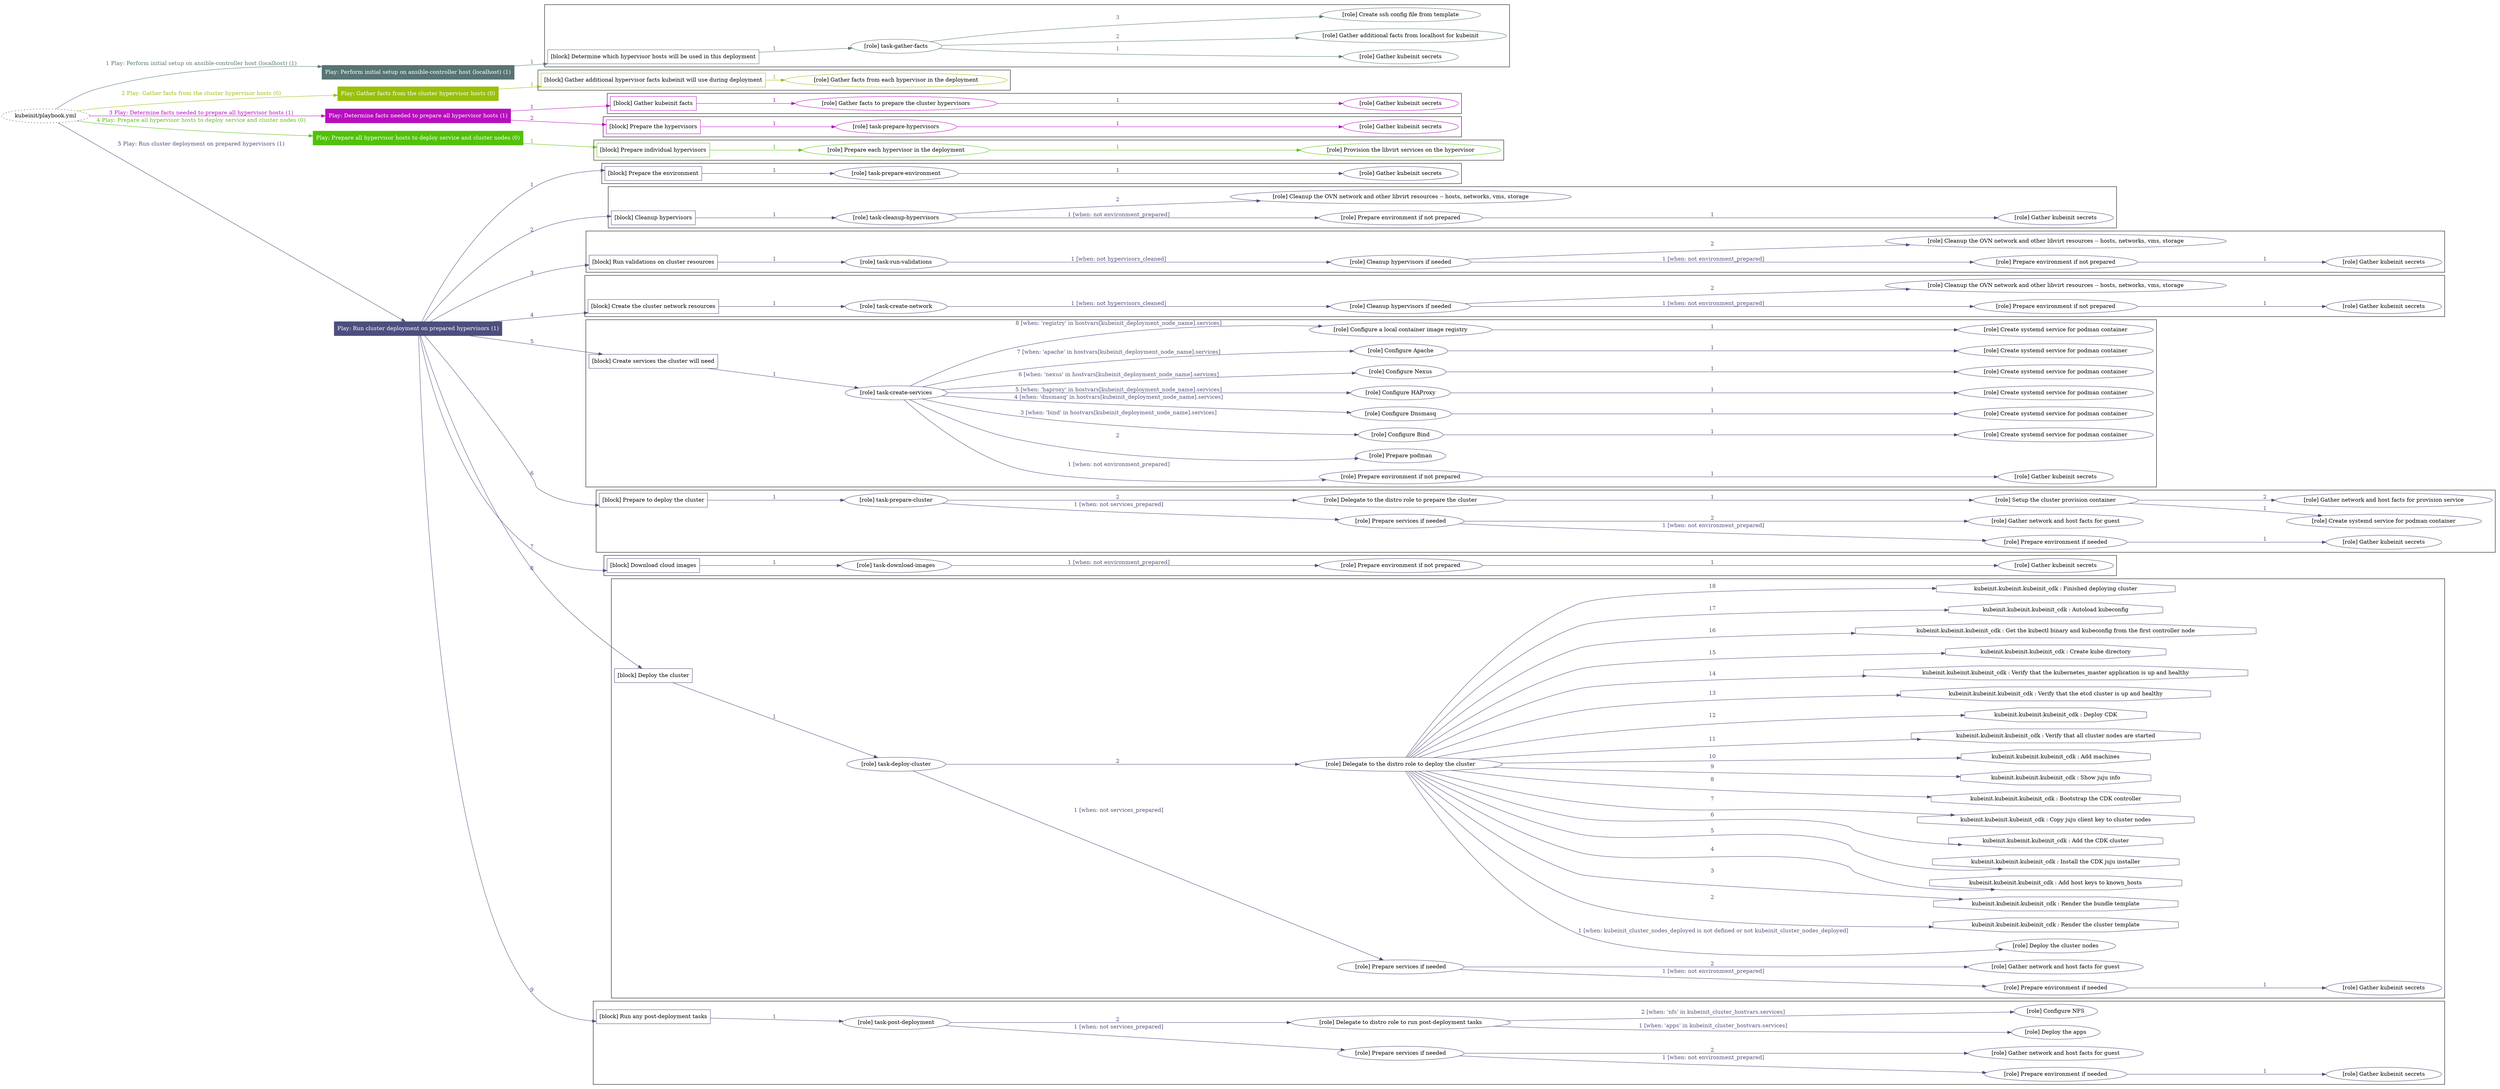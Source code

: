 digraph {
	graph [concentrate=true ordering=in rankdir=LR ratio=fill]
	edge [esep=5 sep=10]
	"kubeinit/playbook.yml" [URL="/home/runner/work/kubeinit/kubeinit/kubeinit/playbook.yml" id=playbook_1efac9ef style=dotted]
	"kubeinit/playbook.yml" -> play_415878dc [label="1 Play: Perform initial setup on ansible-controller host (localhost) (1)" color="#587474" fontcolor="#587474" id=edge_play_415878dc labeltooltip="1 Play: Perform initial setup on ansible-controller host (localhost) (1)" tooltip="1 Play: Perform initial setup on ansible-controller host (localhost) (1)"]
	subgraph "Play: Perform initial setup on ansible-controller host (localhost) (1)" {
		play_415878dc [label="Play: Perform initial setup on ansible-controller host (localhost) (1)" URL="/home/runner/work/kubeinit/kubeinit/kubeinit/playbook.yml" color="#587474" fontcolor="#ffffff" id=play_415878dc shape=box style=filled tooltip=localhost]
		play_415878dc -> block_645b0dd8 [label=1 color="#587474" fontcolor="#587474" id=edge_block_645b0dd8 labeltooltip=1 tooltip=1]
		subgraph cluster_block_645b0dd8 {
			block_645b0dd8 [label="[block] Determine which hypervisor hosts will be used in this deployment" URL="/home/runner/work/kubeinit/kubeinit/kubeinit/playbook.yml" color="#587474" id=block_645b0dd8 labeltooltip="Determine which hypervisor hosts will be used in this deployment" shape=box tooltip="Determine which hypervisor hosts will be used in this deployment"]
			block_645b0dd8 -> role_f63d23ab [label="1 " color="#587474" fontcolor="#587474" id=edge_role_f63d23ab labeltooltip="1 " tooltip="1 "]
			subgraph "task-gather-facts" {
				role_f63d23ab [label="[role] task-gather-facts" URL="/home/runner/work/kubeinit/kubeinit/kubeinit/playbook.yml" color="#587474" id=role_f63d23ab tooltip="task-gather-facts"]
				role_f63d23ab -> role_0ab5f68e [label="1 " color="#587474" fontcolor="#587474" id=edge_role_0ab5f68e labeltooltip="1 " tooltip="1 "]
				subgraph "Gather kubeinit secrets" {
					role_0ab5f68e [label="[role] Gather kubeinit secrets" URL="/home/runner/.ansible/collections/ansible_collections/kubeinit/kubeinit/roles/kubeinit_prepare/tasks/build_hypervisors_group.yml" color="#587474" id=role_0ab5f68e tooltip="Gather kubeinit secrets"]
				}
				role_f63d23ab -> role_6e07ddc3 [label="2 " color="#587474" fontcolor="#587474" id=edge_role_6e07ddc3 labeltooltip="2 " tooltip="2 "]
				subgraph "Gather additional facts from localhost for kubeinit" {
					role_6e07ddc3 [label="[role] Gather additional facts from localhost for kubeinit" URL="/home/runner/.ansible/collections/ansible_collections/kubeinit/kubeinit/roles/kubeinit_prepare/tasks/build_hypervisors_group.yml" color="#587474" id=role_6e07ddc3 tooltip="Gather additional facts from localhost for kubeinit"]
				}
				role_f63d23ab -> role_44b33e39 [label="3 " color="#587474" fontcolor="#587474" id=edge_role_44b33e39 labeltooltip="3 " tooltip="3 "]
				subgraph "Create ssh config file from template" {
					role_44b33e39 [label="[role] Create ssh config file from template" URL="/home/runner/.ansible/collections/ansible_collections/kubeinit/kubeinit/roles/kubeinit_prepare/tasks/build_hypervisors_group.yml" color="#587474" id=role_44b33e39 tooltip="Create ssh config file from template"]
				}
			}
		}
	}
	"kubeinit/playbook.yml" -> play_76e6534e [label="2 Play: Gather facts from the cluster hypervisor hosts (0)" color="#99c00c" fontcolor="#99c00c" id=edge_play_76e6534e labeltooltip="2 Play: Gather facts from the cluster hypervisor hosts (0)" tooltip="2 Play: Gather facts from the cluster hypervisor hosts (0)"]
	subgraph "Play: Gather facts from the cluster hypervisor hosts (0)" {
		play_76e6534e [label="Play: Gather facts from the cluster hypervisor hosts (0)" URL="/home/runner/work/kubeinit/kubeinit/kubeinit/playbook.yml" color="#99c00c" fontcolor="#ffffff" id=play_76e6534e shape=box style=filled tooltip="Play: Gather facts from the cluster hypervisor hosts (0)"]
		play_76e6534e -> block_fb2f0715 [label=1 color="#99c00c" fontcolor="#99c00c" id=edge_block_fb2f0715 labeltooltip=1 tooltip=1]
		subgraph cluster_block_fb2f0715 {
			block_fb2f0715 [label="[block] Gather additional hypervisor facts kubeinit will use during deployment" URL="/home/runner/work/kubeinit/kubeinit/kubeinit/playbook.yml" color="#99c00c" id=block_fb2f0715 labeltooltip="Gather additional hypervisor facts kubeinit will use during deployment" shape=box tooltip="Gather additional hypervisor facts kubeinit will use during deployment"]
			block_fb2f0715 -> role_27d4e61d [label="1 " color="#99c00c" fontcolor="#99c00c" id=edge_role_27d4e61d labeltooltip="1 " tooltip="1 "]
			subgraph "Gather facts from each hypervisor in the deployment" {
				role_27d4e61d [label="[role] Gather facts from each hypervisor in the deployment" URL="/home/runner/work/kubeinit/kubeinit/kubeinit/playbook.yml" color="#99c00c" id=role_27d4e61d tooltip="Gather facts from each hypervisor in the deployment"]
			}
		}
	}
	"kubeinit/playbook.yml" -> play_09f36370 [label="3 Play: Determine facts needed to prepare all hypervisor hosts (1)" color="#b80ebe" fontcolor="#b80ebe" id=edge_play_09f36370 labeltooltip="3 Play: Determine facts needed to prepare all hypervisor hosts (1)" tooltip="3 Play: Determine facts needed to prepare all hypervisor hosts (1)"]
	subgraph "Play: Determine facts needed to prepare all hypervisor hosts (1)" {
		play_09f36370 [label="Play: Determine facts needed to prepare all hypervisor hosts (1)" URL="/home/runner/work/kubeinit/kubeinit/kubeinit/playbook.yml" color="#b80ebe" fontcolor="#ffffff" id=play_09f36370 shape=box style=filled tooltip=localhost]
		play_09f36370 -> block_974155e5 [label=1 color="#b80ebe" fontcolor="#b80ebe" id=edge_block_974155e5 labeltooltip=1 tooltip=1]
		subgraph cluster_block_974155e5 {
			block_974155e5 [label="[block] Gather kubeinit facts" URL="/home/runner/work/kubeinit/kubeinit/kubeinit/playbook.yml" color="#b80ebe" id=block_974155e5 labeltooltip="Gather kubeinit facts" shape=box tooltip="Gather kubeinit facts"]
			block_974155e5 -> role_e19864f1 [label="1 " color="#b80ebe" fontcolor="#b80ebe" id=edge_role_e19864f1 labeltooltip="1 " tooltip="1 "]
			subgraph "Gather facts to prepare the cluster hypervisors" {
				role_e19864f1 [label="[role] Gather facts to prepare the cluster hypervisors" URL="/home/runner/work/kubeinit/kubeinit/kubeinit/playbook.yml" color="#b80ebe" id=role_e19864f1 tooltip="Gather facts to prepare the cluster hypervisors"]
				role_e19864f1 -> role_e5df4161 [label="1 " color="#b80ebe" fontcolor="#b80ebe" id=edge_role_e5df4161 labeltooltip="1 " tooltip="1 "]
				subgraph "Gather kubeinit secrets" {
					role_e5df4161 [label="[role] Gather kubeinit secrets" URL="/home/runner/.ansible/collections/ansible_collections/kubeinit/kubeinit/roles/kubeinit_prepare/tasks/gather_kubeinit_facts.yml" color="#b80ebe" id=role_e5df4161 tooltip="Gather kubeinit secrets"]
				}
			}
		}
		play_09f36370 -> block_784a0040 [label=2 color="#b80ebe" fontcolor="#b80ebe" id=edge_block_784a0040 labeltooltip=2 tooltip=2]
		subgraph cluster_block_784a0040 {
			block_784a0040 [label="[block] Prepare the hypervisors" URL="/home/runner/work/kubeinit/kubeinit/kubeinit/playbook.yml" color="#b80ebe" id=block_784a0040 labeltooltip="Prepare the hypervisors" shape=box tooltip="Prepare the hypervisors"]
			block_784a0040 -> role_b8b5027f [label="1 " color="#b80ebe" fontcolor="#b80ebe" id=edge_role_b8b5027f labeltooltip="1 " tooltip="1 "]
			subgraph "task-prepare-hypervisors" {
				role_b8b5027f [label="[role] task-prepare-hypervisors" URL="/home/runner/work/kubeinit/kubeinit/kubeinit/playbook.yml" color="#b80ebe" id=role_b8b5027f tooltip="task-prepare-hypervisors"]
				role_b8b5027f -> role_08fba2a1 [label="1 " color="#b80ebe" fontcolor="#b80ebe" id=edge_role_08fba2a1 labeltooltip="1 " tooltip="1 "]
				subgraph "Gather kubeinit secrets" {
					role_08fba2a1 [label="[role] Gather kubeinit secrets" URL="/home/runner/.ansible/collections/ansible_collections/kubeinit/kubeinit/roles/kubeinit_prepare/tasks/gather_kubeinit_facts.yml" color="#b80ebe" id=role_08fba2a1 tooltip="Gather kubeinit secrets"]
				}
			}
		}
	}
	"kubeinit/playbook.yml" -> play_4f24e9fb [label="4 Play: Prepare all hypervisor hosts to deploy service and cluster nodes (0)" color="#52c10b" fontcolor="#52c10b" id=edge_play_4f24e9fb labeltooltip="4 Play: Prepare all hypervisor hosts to deploy service and cluster nodes (0)" tooltip="4 Play: Prepare all hypervisor hosts to deploy service and cluster nodes (0)"]
	subgraph "Play: Prepare all hypervisor hosts to deploy service and cluster nodes (0)" {
		play_4f24e9fb [label="Play: Prepare all hypervisor hosts to deploy service and cluster nodes (0)" URL="/home/runner/work/kubeinit/kubeinit/kubeinit/playbook.yml" color="#52c10b" fontcolor="#ffffff" id=play_4f24e9fb shape=box style=filled tooltip="Play: Prepare all hypervisor hosts to deploy service and cluster nodes (0)"]
		play_4f24e9fb -> block_8556c504 [label=1 color="#52c10b" fontcolor="#52c10b" id=edge_block_8556c504 labeltooltip=1 tooltip=1]
		subgraph cluster_block_8556c504 {
			block_8556c504 [label="[block] Prepare individual hypervisors" URL="/home/runner/work/kubeinit/kubeinit/kubeinit/playbook.yml" color="#52c10b" id=block_8556c504 labeltooltip="Prepare individual hypervisors" shape=box tooltip="Prepare individual hypervisors"]
			block_8556c504 -> role_c894ada9 [label="1 " color="#52c10b" fontcolor="#52c10b" id=edge_role_c894ada9 labeltooltip="1 " tooltip="1 "]
			subgraph "Prepare each hypervisor in the deployment" {
				role_c894ada9 [label="[role] Prepare each hypervisor in the deployment" URL="/home/runner/work/kubeinit/kubeinit/kubeinit/playbook.yml" color="#52c10b" id=role_c894ada9 tooltip="Prepare each hypervisor in the deployment"]
				role_c894ada9 -> role_a65420fb [label="1 " color="#52c10b" fontcolor="#52c10b" id=edge_role_a65420fb labeltooltip="1 " tooltip="1 "]
				subgraph "Provision the libvirt services on the hypervisor" {
					role_a65420fb [label="[role] Provision the libvirt services on the hypervisor" URL="/home/runner/.ansible/collections/ansible_collections/kubeinit/kubeinit/roles/kubeinit_prepare/tasks/prepare_hypervisor.yml" color="#52c10b" id=role_a65420fb tooltip="Provision the libvirt services on the hypervisor"]
				}
			}
		}
	}
	"kubeinit/playbook.yml" -> play_45d817df [label="5 Play: Run cluster deployment on prepared hypervisors (1)" color="#4e4e7e" fontcolor="#4e4e7e" id=edge_play_45d817df labeltooltip="5 Play: Run cluster deployment on prepared hypervisors (1)" tooltip="5 Play: Run cluster deployment on prepared hypervisors (1)"]
	subgraph "Play: Run cluster deployment on prepared hypervisors (1)" {
		play_45d817df [label="Play: Run cluster deployment on prepared hypervisors (1)" URL="/home/runner/work/kubeinit/kubeinit/kubeinit/playbook.yml" color="#4e4e7e" fontcolor="#ffffff" id=play_45d817df shape=box style=filled tooltip=localhost]
		play_45d817df -> block_2b451797 [label=1 color="#4e4e7e" fontcolor="#4e4e7e" id=edge_block_2b451797 labeltooltip=1 tooltip=1]
		subgraph cluster_block_2b451797 {
			block_2b451797 [label="[block] Prepare the environment" URL="/home/runner/work/kubeinit/kubeinit/kubeinit/playbook.yml" color="#4e4e7e" id=block_2b451797 labeltooltip="Prepare the environment" shape=box tooltip="Prepare the environment"]
			block_2b451797 -> role_49d8f8ec [label="1 " color="#4e4e7e" fontcolor="#4e4e7e" id=edge_role_49d8f8ec labeltooltip="1 " tooltip="1 "]
			subgraph "task-prepare-environment" {
				role_49d8f8ec [label="[role] task-prepare-environment" URL="/home/runner/work/kubeinit/kubeinit/kubeinit/playbook.yml" color="#4e4e7e" id=role_49d8f8ec tooltip="task-prepare-environment"]
				role_49d8f8ec -> role_f8c4d2b8 [label="1 " color="#4e4e7e" fontcolor="#4e4e7e" id=edge_role_f8c4d2b8 labeltooltip="1 " tooltip="1 "]
				subgraph "Gather kubeinit secrets" {
					role_f8c4d2b8 [label="[role] Gather kubeinit secrets" URL="/home/runner/.ansible/collections/ansible_collections/kubeinit/kubeinit/roles/kubeinit_prepare/tasks/gather_kubeinit_facts.yml" color="#4e4e7e" id=role_f8c4d2b8 tooltip="Gather kubeinit secrets"]
				}
			}
		}
		play_45d817df -> block_049586e9 [label=2 color="#4e4e7e" fontcolor="#4e4e7e" id=edge_block_049586e9 labeltooltip=2 tooltip=2]
		subgraph cluster_block_049586e9 {
			block_049586e9 [label="[block] Cleanup hypervisors" URL="/home/runner/work/kubeinit/kubeinit/kubeinit/playbook.yml" color="#4e4e7e" id=block_049586e9 labeltooltip="Cleanup hypervisors" shape=box tooltip="Cleanup hypervisors"]
			block_049586e9 -> role_2ad30f2e [label="1 " color="#4e4e7e" fontcolor="#4e4e7e" id=edge_role_2ad30f2e labeltooltip="1 " tooltip="1 "]
			subgraph "task-cleanup-hypervisors" {
				role_2ad30f2e [label="[role] task-cleanup-hypervisors" URL="/home/runner/work/kubeinit/kubeinit/kubeinit/playbook.yml" color="#4e4e7e" id=role_2ad30f2e tooltip="task-cleanup-hypervisors"]
				role_2ad30f2e -> role_34cc1495 [label="1 [when: not environment_prepared]" color="#4e4e7e" fontcolor="#4e4e7e" id=edge_role_34cc1495 labeltooltip="1 [when: not environment_prepared]" tooltip="1 [when: not environment_prepared]"]
				subgraph "Prepare environment if not prepared" {
					role_34cc1495 [label="[role] Prepare environment if not prepared" URL="/home/runner/.ansible/collections/ansible_collections/kubeinit/kubeinit/roles/kubeinit_prepare/tasks/cleanup_hypervisors.yml" color="#4e4e7e" id=role_34cc1495 tooltip="Prepare environment if not prepared"]
					role_34cc1495 -> role_c58f2d2a [label="1 " color="#4e4e7e" fontcolor="#4e4e7e" id=edge_role_c58f2d2a labeltooltip="1 " tooltip="1 "]
					subgraph "Gather kubeinit secrets" {
						role_c58f2d2a [label="[role] Gather kubeinit secrets" URL="/home/runner/.ansible/collections/ansible_collections/kubeinit/kubeinit/roles/kubeinit_prepare/tasks/gather_kubeinit_facts.yml" color="#4e4e7e" id=role_c58f2d2a tooltip="Gather kubeinit secrets"]
					}
				}
				role_2ad30f2e -> role_765228b8 [label="2 " color="#4e4e7e" fontcolor="#4e4e7e" id=edge_role_765228b8 labeltooltip="2 " tooltip="2 "]
				subgraph "Cleanup the OVN network and other libvirt resources -- hosts, networks, vms, storage" {
					role_765228b8 [label="[role] Cleanup the OVN network and other libvirt resources -- hosts, networks, vms, storage" URL="/home/runner/.ansible/collections/ansible_collections/kubeinit/kubeinit/roles/kubeinit_prepare/tasks/cleanup_hypervisors.yml" color="#4e4e7e" id=role_765228b8 tooltip="Cleanup the OVN network and other libvirt resources -- hosts, networks, vms, storage"]
				}
			}
		}
		play_45d817df -> block_7a7c1478 [label=3 color="#4e4e7e" fontcolor="#4e4e7e" id=edge_block_7a7c1478 labeltooltip=3 tooltip=3]
		subgraph cluster_block_7a7c1478 {
			block_7a7c1478 [label="[block] Run validations on cluster resources" URL="/home/runner/work/kubeinit/kubeinit/kubeinit/playbook.yml" color="#4e4e7e" id=block_7a7c1478 labeltooltip="Run validations on cluster resources" shape=box tooltip="Run validations on cluster resources"]
			block_7a7c1478 -> role_da8463d4 [label="1 " color="#4e4e7e" fontcolor="#4e4e7e" id=edge_role_da8463d4 labeltooltip="1 " tooltip="1 "]
			subgraph "task-run-validations" {
				role_da8463d4 [label="[role] task-run-validations" URL="/home/runner/work/kubeinit/kubeinit/kubeinit/playbook.yml" color="#4e4e7e" id=role_da8463d4 tooltip="task-run-validations"]
				role_da8463d4 -> role_5dfe7748 [label="1 [when: not hypervisors_cleaned]" color="#4e4e7e" fontcolor="#4e4e7e" id=edge_role_5dfe7748 labeltooltip="1 [when: not hypervisors_cleaned]" tooltip="1 [when: not hypervisors_cleaned]"]
				subgraph "Cleanup hypervisors if needed" {
					role_5dfe7748 [label="[role] Cleanup hypervisors if needed" URL="/home/runner/.ansible/collections/ansible_collections/kubeinit/kubeinit/roles/kubeinit_validations/tasks/main.yml" color="#4e4e7e" id=role_5dfe7748 tooltip="Cleanup hypervisors if needed"]
					role_5dfe7748 -> role_babb7853 [label="1 [when: not environment_prepared]" color="#4e4e7e" fontcolor="#4e4e7e" id=edge_role_babb7853 labeltooltip="1 [when: not environment_prepared]" tooltip="1 [when: not environment_prepared]"]
					subgraph "Prepare environment if not prepared" {
						role_babb7853 [label="[role] Prepare environment if not prepared" URL="/home/runner/.ansible/collections/ansible_collections/kubeinit/kubeinit/roles/kubeinit_prepare/tasks/cleanup_hypervisors.yml" color="#4e4e7e" id=role_babb7853 tooltip="Prepare environment if not prepared"]
						role_babb7853 -> role_fb9447b5 [label="1 " color="#4e4e7e" fontcolor="#4e4e7e" id=edge_role_fb9447b5 labeltooltip="1 " tooltip="1 "]
						subgraph "Gather kubeinit secrets" {
							role_fb9447b5 [label="[role] Gather kubeinit secrets" URL="/home/runner/.ansible/collections/ansible_collections/kubeinit/kubeinit/roles/kubeinit_prepare/tasks/gather_kubeinit_facts.yml" color="#4e4e7e" id=role_fb9447b5 tooltip="Gather kubeinit secrets"]
						}
					}
					role_5dfe7748 -> role_b22f3994 [label="2 " color="#4e4e7e" fontcolor="#4e4e7e" id=edge_role_b22f3994 labeltooltip="2 " tooltip="2 "]
					subgraph "Cleanup the OVN network and other libvirt resources -- hosts, networks, vms, storage" {
						role_b22f3994 [label="[role] Cleanup the OVN network and other libvirt resources -- hosts, networks, vms, storage" URL="/home/runner/.ansible/collections/ansible_collections/kubeinit/kubeinit/roles/kubeinit_prepare/tasks/cleanup_hypervisors.yml" color="#4e4e7e" id=role_b22f3994 tooltip="Cleanup the OVN network and other libvirt resources -- hosts, networks, vms, storage"]
					}
				}
			}
		}
		play_45d817df -> block_4b9fe7c2 [label=4 color="#4e4e7e" fontcolor="#4e4e7e" id=edge_block_4b9fe7c2 labeltooltip=4 tooltip=4]
		subgraph cluster_block_4b9fe7c2 {
			block_4b9fe7c2 [label="[block] Create the cluster network resources" URL="/home/runner/work/kubeinit/kubeinit/kubeinit/playbook.yml" color="#4e4e7e" id=block_4b9fe7c2 labeltooltip="Create the cluster network resources" shape=box tooltip="Create the cluster network resources"]
			block_4b9fe7c2 -> role_41c27b09 [label="1 " color="#4e4e7e" fontcolor="#4e4e7e" id=edge_role_41c27b09 labeltooltip="1 " tooltip="1 "]
			subgraph "task-create-network" {
				role_41c27b09 [label="[role] task-create-network" URL="/home/runner/work/kubeinit/kubeinit/kubeinit/playbook.yml" color="#4e4e7e" id=role_41c27b09 tooltip="task-create-network"]
				role_41c27b09 -> role_b4d4a0b9 [label="1 [when: not hypervisors_cleaned]" color="#4e4e7e" fontcolor="#4e4e7e" id=edge_role_b4d4a0b9 labeltooltip="1 [when: not hypervisors_cleaned]" tooltip="1 [when: not hypervisors_cleaned]"]
				subgraph "Cleanup hypervisors if needed" {
					role_b4d4a0b9 [label="[role] Cleanup hypervisors if needed" URL="/home/runner/.ansible/collections/ansible_collections/kubeinit/kubeinit/roles/kubeinit_libvirt/tasks/create_network.yml" color="#4e4e7e" id=role_b4d4a0b9 tooltip="Cleanup hypervisors if needed"]
					role_b4d4a0b9 -> role_1d7dea28 [label="1 [when: not environment_prepared]" color="#4e4e7e" fontcolor="#4e4e7e" id=edge_role_1d7dea28 labeltooltip="1 [when: not environment_prepared]" tooltip="1 [when: not environment_prepared]"]
					subgraph "Prepare environment if not prepared" {
						role_1d7dea28 [label="[role] Prepare environment if not prepared" URL="/home/runner/.ansible/collections/ansible_collections/kubeinit/kubeinit/roles/kubeinit_prepare/tasks/cleanup_hypervisors.yml" color="#4e4e7e" id=role_1d7dea28 tooltip="Prepare environment if not prepared"]
						role_1d7dea28 -> role_7cc26a80 [label="1 " color="#4e4e7e" fontcolor="#4e4e7e" id=edge_role_7cc26a80 labeltooltip="1 " tooltip="1 "]
						subgraph "Gather kubeinit secrets" {
							role_7cc26a80 [label="[role] Gather kubeinit secrets" URL="/home/runner/.ansible/collections/ansible_collections/kubeinit/kubeinit/roles/kubeinit_prepare/tasks/gather_kubeinit_facts.yml" color="#4e4e7e" id=role_7cc26a80 tooltip="Gather kubeinit secrets"]
						}
					}
					role_b4d4a0b9 -> role_b26e7d78 [label="2 " color="#4e4e7e" fontcolor="#4e4e7e" id=edge_role_b26e7d78 labeltooltip="2 " tooltip="2 "]
					subgraph "Cleanup the OVN network and other libvirt resources -- hosts, networks, vms, storage" {
						role_b26e7d78 [label="[role] Cleanup the OVN network and other libvirt resources -- hosts, networks, vms, storage" URL="/home/runner/.ansible/collections/ansible_collections/kubeinit/kubeinit/roles/kubeinit_prepare/tasks/cleanup_hypervisors.yml" color="#4e4e7e" id=role_b26e7d78 tooltip="Cleanup the OVN network and other libvirt resources -- hosts, networks, vms, storage"]
					}
				}
			}
		}
		play_45d817df -> block_106114c1 [label=5 color="#4e4e7e" fontcolor="#4e4e7e" id=edge_block_106114c1 labeltooltip=5 tooltip=5]
		subgraph cluster_block_106114c1 {
			block_106114c1 [label="[block] Create services the cluster will need" URL="/home/runner/work/kubeinit/kubeinit/kubeinit/playbook.yml" color="#4e4e7e" id=block_106114c1 labeltooltip="Create services the cluster will need" shape=box tooltip="Create services the cluster will need"]
			block_106114c1 -> role_1b0bbb05 [label="1 " color="#4e4e7e" fontcolor="#4e4e7e" id=edge_role_1b0bbb05 labeltooltip="1 " tooltip="1 "]
			subgraph "task-create-services" {
				role_1b0bbb05 [label="[role] task-create-services" URL="/home/runner/work/kubeinit/kubeinit/kubeinit/playbook.yml" color="#4e4e7e" id=role_1b0bbb05 tooltip="task-create-services"]
				role_1b0bbb05 -> role_d0409b09 [label="1 [when: not environment_prepared]" color="#4e4e7e" fontcolor="#4e4e7e" id=edge_role_d0409b09 labeltooltip="1 [when: not environment_prepared]" tooltip="1 [when: not environment_prepared]"]
				subgraph "Prepare environment if not prepared" {
					role_d0409b09 [label="[role] Prepare environment if not prepared" URL="/home/runner/.ansible/collections/ansible_collections/kubeinit/kubeinit/roles/kubeinit_services/tasks/main.yml" color="#4e4e7e" id=role_d0409b09 tooltip="Prepare environment if not prepared"]
					role_d0409b09 -> role_d14ab253 [label="1 " color="#4e4e7e" fontcolor="#4e4e7e" id=edge_role_d14ab253 labeltooltip="1 " tooltip="1 "]
					subgraph "Gather kubeinit secrets" {
						role_d14ab253 [label="[role] Gather kubeinit secrets" URL="/home/runner/.ansible/collections/ansible_collections/kubeinit/kubeinit/roles/kubeinit_prepare/tasks/gather_kubeinit_facts.yml" color="#4e4e7e" id=role_d14ab253 tooltip="Gather kubeinit secrets"]
					}
				}
				role_1b0bbb05 -> role_cc5c9575 [label="2 " color="#4e4e7e" fontcolor="#4e4e7e" id=edge_role_cc5c9575 labeltooltip="2 " tooltip="2 "]
				subgraph "Prepare podman" {
					role_cc5c9575 [label="[role] Prepare podman" URL="/home/runner/.ansible/collections/ansible_collections/kubeinit/kubeinit/roles/kubeinit_services/tasks/00_create_service_pod.yml" color="#4e4e7e" id=role_cc5c9575 tooltip="Prepare podman"]
				}
				role_1b0bbb05 -> role_546759aa [label="3 [when: 'bind' in hostvars[kubeinit_deployment_node_name].services]" color="#4e4e7e" fontcolor="#4e4e7e" id=edge_role_546759aa labeltooltip="3 [when: 'bind' in hostvars[kubeinit_deployment_node_name].services]" tooltip="3 [when: 'bind' in hostvars[kubeinit_deployment_node_name].services]"]
				subgraph "Configure Bind" {
					role_546759aa [label="[role] Configure Bind" URL="/home/runner/.ansible/collections/ansible_collections/kubeinit/kubeinit/roles/kubeinit_services/tasks/start_services_containers.yml" color="#4e4e7e" id=role_546759aa tooltip="Configure Bind"]
					role_546759aa -> role_f95fda62 [label="1 " color="#4e4e7e" fontcolor="#4e4e7e" id=edge_role_f95fda62 labeltooltip="1 " tooltip="1 "]
					subgraph "Create systemd service for podman container" {
						role_f95fda62 [label="[role] Create systemd service for podman container" URL="/home/runner/.ansible/collections/ansible_collections/kubeinit/kubeinit/roles/kubeinit_bind/tasks/main.yml" color="#4e4e7e" id=role_f95fda62 tooltip="Create systemd service for podman container"]
					}
				}
				role_1b0bbb05 -> role_5cb6058b [label="4 [when: 'dnsmasq' in hostvars[kubeinit_deployment_node_name].services]" color="#4e4e7e" fontcolor="#4e4e7e" id=edge_role_5cb6058b labeltooltip="4 [when: 'dnsmasq' in hostvars[kubeinit_deployment_node_name].services]" tooltip="4 [when: 'dnsmasq' in hostvars[kubeinit_deployment_node_name].services]"]
				subgraph "Configure Dnsmasq" {
					role_5cb6058b [label="[role] Configure Dnsmasq" URL="/home/runner/.ansible/collections/ansible_collections/kubeinit/kubeinit/roles/kubeinit_services/tasks/start_services_containers.yml" color="#4e4e7e" id=role_5cb6058b tooltip="Configure Dnsmasq"]
					role_5cb6058b -> role_3c545f28 [label="1 " color="#4e4e7e" fontcolor="#4e4e7e" id=edge_role_3c545f28 labeltooltip="1 " tooltip="1 "]
					subgraph "Create systemd service for podman container" {
						role_3c545f28 [label="[role] Create systemd service for podman container" URL="/home/runner/.ansible/collections/ansible_collections/kubeinit/kubeinit/roles/kubeinit_dnsmasq/tasks/main.yml" color="#4e4e7e" id=role_3c545f28 tooltip="Create systemd service for podman container"]
					}
				}
				role_1b0bbb05 -> role_fd9121dd [label="5 [when: 'haproxy' in hostvars[kubeinit_deployment_node_name].services]" color="#4e4e7e" fontcolor="#4e4e7e" id=edge_role_fd9121dd labeltooltip="5 [when: 'haproxy' in hostvars[kubeinit_deployment_node_name].services]" tooltip="5 [when: 'haproxy' in hostvars[kubeinit_deployment_node_name].services]"]
				subgraph "Configure HAProxy" {
					role_fd9121dd [label="[role] Configure HAProxy" URL="/home/runner/.ansible/collections/ansible_collections/kubeinit/kubeinit/roles/kubeinit_services/tasks/start_services_containers.yml" color="#4e4e7e" id=role_fd9121dd tooltip="Configure HAProxy"]
					role_fd9121dd -> role_11006376 [label="1 " color="#4e4e7e" fontcolor="#4e4e7e" id=edge_role_11006376 labeltooltip="1 " tooltip="1 "]
					subgraph "Create systemd service for podman container" {
						role_11006376 [label="[role] Create systemd service for podman container" URL="/home/runner/.ansible/collections/ansible_collections/kubeinit/kubeinit/roles/kubeinit_haproxy/tasks/main.yml" color="#4e4e7e" id=role_11006376 tooltip="Create systemd service for podman container"]
					}
				}
				role_1b0bbb05 -> role_69cf5f8e [label="6 [when: 'nexus' in hostvars[kubeinit_deployment_node_name].services]" color="#4e4e7e" fontcolor="#4e4e7e" id=edge_role_69cf5f8e labeltooltip="6 [when: 'nexus' in hostvars[kubeinit_deployment_node_name].services]" tooltip="6 [when: 'nexus' in hostvars[kubeinit_deployment_node_name].services]"]
				subgraph "Configure Nexus" {
					role_69cf5f8e [label="[role] Configure Nexus" URL="/home/runner/.ansible/collections/ansible_collections/kubeinit/kubeinit/roles/kubeinit_services/tasks/start_services_containers.yml" color="#4e4e7e" id=role_69cf5f8e tooltip="Configure Nexus"]
					role_69cf5f8e -> role_994c66f2 [label="1 " color="#4e4e7e" fontcolor="#4e4e7e" id=edge_role_994c66f2 labeltooltip="1 " tooltip="1 "]
					subgraph "Create systemd service for podman container" {
						role_994c66f2 [label="[role] Create systemd service for podman container" URL="/home/runner/.ansible/collections/ansible_collections/kubeinit/kubeinit/roles/kubeinit_nexus/tasks/main.yml" color="#4e4e7e" id=role_994c66f2 tooltip="Create systemd service for podman container"]
					}
				}
				role_1b0bbb05 -> role_dc06671c [label="7 [when: 'apache' in hostvars[kubeinit_deployment_node_name].services]" color="#4e4e7e" fontcolor="#4e4e7e" id=edge_role_dc06671c labeltooltip="7 [when: 'apache' in hostvars[kubeinit_deployment_node_name].services]" tooltip="7 [when: 'apache' in hostvars[kubeinit_deployment_node_name].services]"]
				subgraph "Configure Apache" {
					role_dc06671c [label="[role] Configure Apache" URL="/home/runner/.ansible/collections/ansible_collections/kubeinit/kubeinit/roles/kubeinit_services/tasks/start_services_containers.yml" color="#4e4e7e" id=role_dc06671c tooltip="Configure Apache"]
					role_dc06671c -> role_8322e9c4 [label="1 " color="#4e4e7e" fontcolor="#4e4e7e" id=edge_role_8322e9c4 labeltooltip="1 " tooltip="1 "]
					subgraph "Create systemd service for podman container" {
						role_8322e9c4 [label="[role] Create systemd service for podman container" URL="/home/runner/.ansible/collections/ansible_collections/kubeinit/kubeinit/roles/kubeinit_apache/tasks/main.yml" color="#4e4e7e" id=role_8322e9c4 tooltip="Create systemd service for podman container"]
					}
				}
				role_1b0bbb05 -> role_2af71172 [label="8 [when: 'registry' in hostvars[kubeinit_deployment_node_name].services]" color="#4e4e7e" fontcolor="#4e4e7e" id=edge_role_2af71172 labeltooltip="8 [when: 'registry' in hostvars[kubeinit_deployment_node_name].services]" tooltip="8 [when: 'registry' in hostvars[kubeinit_deployment_node_name].services]"]
				subgraph "Configure a local container image registry" {
					role_2af71172 [label="[role] Configure a local container image registry" URL="/home/runner/.ansible/collections/ansible_collections/kubeinit/kubeinit/roles/kubeinit_services/tasks/start_services_containers.yml" color="#4e4e7e" id=role_2af71172 tooltip="Configure a local container image registry"]
					role_2af71172 -> role_72b1fc43 [label="1 " color="#4e4e7e" fontcolor="#4e4e7e" id=edge_role_72b1fc43 labeltooltip="1 " tooltip="1 "]
					subgraph "Create systemd service for podman container" {
						role_72b1fc43 [label="[role] Create systemd service for podman container" URL="/home/runner/.ansible/collections/ansible_collections/kubeinit/kubeinit/roles/kubeinit_registry/tasks/main.yml" color="#4e4e7e" id=role_72b1fc43 tooltip="Create systemd service for podman container"]
					}
				}
			}
		}
		play_45d817df -> block_3da65523 [label=6 color="#4e4e7e" fontcolor="#4e4e7e" id=edge_block_3da65523 labeltooltip=6 tooltip=6]
		subgraph cluster_block_3da65523 {
			block_3da65523 [label="[block] Prepare to deploy the cluster" URL="/home/runner/work/kubeinit/kubeinit/kubeinit/playbook.yml" color="#4e4e7e" id=block_3da65523 labeltooltip="Prepare to deploy the cluster" shape=box tooltip="Prepare to deploy the cluster"]
			block_3da65523 -> role_4d62d153 [label="1 " color="#4e4e7e" fontcolor="#4e4e7e" id=edge_role_4d62d153 labeltooltip="1 " tooltip="1 "]
			subgraph "task-prepare-cluster" {
				role_4d62d153 [label="[role] task-prepare-cluster" URL="/home/runner/work/kubeinit/kubeinit/kubeinit/playbook.yml" color="#4e4e7e" id=role_4d62d153 tooltip="task-prepare-cluster"]
				role_4d62d153 -> role_a288dbfa [label="1 [when: not services_prepared]" color="#4e4e7e" fontcolor="#4e4e7e" id=edge_role_a288dbfa labeltooltip="1 [when: not services_prepared]" tooltip="1 [when: not services_prepared]"]
				subgraph "Prepare services if needed" {
					role_a288dbfa [label="[role] Prepare services if needed" URL="/home/runner/.ansible/collections/ansible_collections/kubeinit/kubeinit/roles/kubeinit_prepare/tasks/prepare_cluster.yml" color="#4e4e7e" id=role_a288dbfa tooltip="Prepare services if needed"]
					role_a288dbfa -> role_a22aa22f [label="1 [when: not environment_prepared]" color="#4e4e7e" fontcolor="#4e4e7e" id=edge_role_a22aa22f labeltooltip="1 [when: not environment_prepared]" tooltip="1 [when: not environment_prepared]"]
					subgraph "Prepare environment if needed" {
						role_a22aa22f [label="[role] Prepare environment if needed" URL="/home/runner/.ansible/collections/ansible_collections/kubeinit/kubeinit/roles/kubeinit_services/tasks/prepare_services.yml" color="#4e4e7e" id=role_a22aa22f tooltip="Prepare environment if needed"]
						role_a22aa22f -> role_aaec1e5a [label="1 " color="#4e4e7e" fontcolor="#4e4e7e" id=edge_role_aaec1e5a labeltooltip="1 " tooltip="1 "]
						subgraph "Gather kubeinit secrets" {
							role_aaec1e5a [label="[role] Gather kubeinit secrets" URL="/home/runner/.ansible/collections/ansible_collections/kubeinit/kubeinit/roles/kubeinit_prepare/tasks/gather_kubeinit_facts.yml" color="#4e4e7e" id=role_aaec1e5a tooltip="Gather kubeinit secrets"]
						}
					}
					role_a288dbfa -> role_18379058 [label="2 " color="#4e4e7e" fontcolor="#4e4e7e" id=edge_role_18379058 labeltooltip="2 " tooltip="2 "]
					subgraph "Gather network and host facts for guest" {
						role_18379058 [label="[role] Gather network and host facts for guest" URL="/home/runner/.ansible/collections/ansible_collections/kubeinit/kubeinit/roles/kubeinit_services/tasks/prepare_services.yml" color="#4e4e7e" id=role_18379058 tooltip="Gather network and host facts for guest"]
					}
				}
				role_4d62d153 -> role_2d4d24ce [label="2 " color="#4e4e7e" fontcolor="#4e4e7e" id=edge_role_2d4d24ce labeltooltip="2 " tooltip="2 "]
				subgraph "Delegate to the distro role to prepare the cluster" {
					role_2d4d24ce [label="[role] Delegate to the distro role to prepare the cluster" URL="/home/runner/.ansible/collections/ansible_collections/kubeinit/kubeinit/roles/kubeinit_prepare/tasks/prepare_cluster.yml" color="#4e4e7e" id=role_2d4d24ce tooltip="Delegate to the distro role to prepare the cluster"]
					role_2d4d24ce -> role_2425772a [label="1 " color="#4e4e7e" fontcolor="#4e4e7e" id=edge_role_2425772a labeltooltip="1 " tooltip="1 "]
					subgraph "Setup the cluster provision container" {
						role_2425772a [label="[role] Setup the cluster provision container" URL="/home/runner/.ansible/collections/ansible_collections/kubeinit/kubeinit/roles/kubeinit_cdk/tasks/prepare_cluster.yml" color="#4e4e7e" id=role_2425772a tooltip="Setup the cluster provision container"]
						role_2425772a -> role_700b2fb5 [label="1 " color="#4e4e7e" fontcolor="#4e4e7e" id=edge_role_700b2fb5 labeltooltip="1 " tooltip="1 "]
						subgraph "Create systemd service for podman container" {
							role_700b2fb5 [label="[role] Create systemd service for podman container" URL="/home/runner/.ansible/collections/ansible_collections/kubeinit/kubeinit/roles/kubeinit_services/tasks/create_provision_container.yml" color="#4e4e7e" id=role_700b2fb5 tooltip="Create systemd service for podman container"]
						}
						role_2425772a -> role_e92d5de5 [label="2 " color="#4e4e7e" fontcolor="#4e4e7e" id=edge_role_e92d5de5 labeltooltip="2 " tooltip="2 "]
						subgraph "Gather network and host facts for provision service" {
							role_e92d5de5 [label="[role] Gather network and host facts for provision service" URL="/home/runner/.ansible/collections/ansible_collections/kubeinit/kubeinit/roles/kubeinit_services/tasks/create_provision_container.yml" color="#4e4e7e" id=role_e92d5de5 tooltip="Gather network and host facts for provision service"]
						}
					}
				}
			}
		}
		play_45d817df -> block_5e0f4e3b [label=7 color="#4e4e7e" fontcolor="#4e4e7e" id=edge_block_5e0f4e3b labeltooltip=7 tooltip=7]
		subgraph cluster_block_5e0f4e3b {
			block_5e0f4e3b [label="[block] Download cloud images" URL="/home/runner/work/kubeinit/kubeinit/kubeinit/playbook.yml" color="#4e4e7e" id=block_5e0f4e3b labeltooltip="Download cloud images" shape=box tooltip="Download cloud images"]
			block_5e0f4e3b -> role_54b86791 [label="1 " color="#4e4e7e" fontcolor="#4e4e7e" id=edge_role_54b86791 labeltooltip="1 " tooltip="1 "]
			subgraph "task-download-images" {
				role_54b86791 [label="[role] task-download-images" URL="/home/runner/work/kubeinit/kubeinit/kubeinit/playbook.yml" color="#4e4e7e" id=role_54b86791 tooltip="task-download-images"]
				role_54b86791 -> role_73512a18 [label="1 [when: not environment_prepared]" color="#4e4e7e" fontcolor="#4e4e7e" id=edge_role_73512a18 labeltooltip="1 [when: not environment_prepared]" tooltip="1 [when: not environment_prepared]"]
				subgraph "Prepare environment if not prepared" {
					role_73512a18 [label="[role] Prepare environment if not prepared" URL="/home/runner/.ansible/collections/ansible_collections/kubeinit/kubeinit/roles/kubeinit_libvirt/tasks/download_cloud_images.yml" color="#4e4e7e" id=role_73512a18 tooltip="Prepare environment if not prepared"]
					role_73512a18 -> role_32f66140 [label="1 " color="#4e4e7e" fontcolor="#4e4e7e" id=edge_role_32f66140 labeltooltip="1 " tooltip="1 "]
					subgraph "Gather kubeinit secrets" {
						role_32f66140 [label="[role] Gather kubeinit secrets" URL="/home/runner/.ansible/collections/ansible_collections/kubeinit/kubeinit/roles/kubeinit_prepare/tasks/gather_kubeinit_facts.yml" color="#4e4e7e" id=role_32f66140 tooltip="Gather kubeinit secrets"]
					}
				}
			}
		}
		play_45d817df -> block_bcdbd9b5 [label=8 color="#4e4e7e" fontcolor="#4e4e7e" id=edge_block_bcdbd9b5 labeltooltip=8 tooltip=8]
		subgraph cluster_block_bcdbd9b5 {
			block_bcdbd9b5 [label="[block] Deploy the cluster" URL="/home/runner/work/kubeinit/kubeinit/kubeinit/playbook.yml" color="#4e4e7e" id=block_bcdbd9b5 labeltooltip="Deploy the cluster" shape=box tooltip="Deploy the cluster"]
			block_bcdbd9b5 -> role_51303647 [label="1 " color="#4e4e7e" fontcolor="#4e4e7e" id=edge_role_51303647 labeltooltip="1 " tooltip="1 "]
			subgraph "task-deploy-cluster" {
				role_51303647 [label="[role] task-deploy-cluster" URL="/home/runner/work/kubeinit/kubeinit/kubeinit/playbook.yml" color="#4e4e7e" id=role_51303647 tooltip="task-deploy-cluster"]
				role_51303647 -> role_1c34229f [label="1 [when: not services_prepared]" color="#4e4e7e" fontcolor="#4e4e7e" id=edge_role_1c34229f labeltooltip="1 [when: not services_prepared]" tooltip="1 [when: not services_prepared]"]
				subgraph "Prepare services if needed" {
					role_1c34229f [label="[role] Prepare services if needed" URL="/home/runner/.ansible/collections/ansible_collections/kubeinit/kubeinit/roles/kubeinit_prepare/tasks/deploy_cluster.yml" color="#4e4e7e" id=role_1c34229f tooltip="Prepare services if needed"]
					role_1c34229f -> role_8bd4d93f [label="1 [when: not environment_prepared]" color="#4e4e7e" fontcolor="#4e4e7e" id=edge_role_8bd4d93f labeltooltip="1 [when: not environment_prepared]" tooltip="1 [when: not environment_prepared]"]
					subgraph "Prepare environment if needed" {
						role_8bd4d93f [label="[role] Prepare environment if needed" URL="/home/runner/.ansible/collections/ansible_collections/kubeinit/kubeinit/roles/kubeinit_services/tasks/prepare_services.yml" color="#4e4e7e" id=role_8bd4d93f tooltip="Prepare environment if needed"]
						role_8bd4d93f -> role_bdc18ff1 [label="1 " color="#4e4e7e" fontcolor="#4e4e7e" id=edge_role_bdc18ff1 labeltooltip="1 " tooltip="1 "]
						subgraph "Gather kubeinit secrets" {
							role_bdc18ff1 [label="[role] Gather kubeinit secrets" URL="/home/runner/.ansible/collections/ansible_collections/kubeinit/kubeinit/roles/kubeinit_prepare/tasks/gather_kubeinit_facts.yml" color="#4e4e7e" id=role_bdc18ff1 tooltip="Gather kubeinit secrets"]
						}
					}
					role_1c34229f -> role_e78b1e1e [label="2 " color="#4e4e7e" fontcolor="#4e4e7e" id=edge_role_e78b1e1e labeltooltip="2 " tooltip="2 "]
					subgraph "Gather network and host facts for guest" {
						role_e78b1e1e [label="[role] Gather network and host facts for guest" URL="/home/runner/.ansible/collections/ansible_collections/kubeinit/kubeinit/roles/kubeinit_services/tasks/prepare_services.yml" color="#4e4e7e" id=role_e78b1e1e tooltip="Gather network and host facts for guest"]
					}
				}
				role_51303647 -> role_bc052aa3 [label="2 " color="#4e4e7e" fontcolor="#4e4e7e" id=edge_role_bc052aa3 labeltooltip="2 " tooltip="2 "]
				subgraph "Delegate to the distro role to deploy the cluster" {
					role_bc052aa3 [label="[role] Delegate to the distro role to deploy the cluster" URL="/home/runner/.ansible/collections/ansible_collections/kubeinit/kubeinit/roles/kubeinit_prepare/tasks/deploy_cluster.yml" color="#4e4e7e" id=role_bc052aa3 tooltip="Delegate to the distro role to deploy the cluster"]
					role_bc052aa3 -> role_ed1dc9d0 [label="1 [when: kubeinit_cluster_nodes_deployed is not defined or not kubeinit_cluster_nodes_deployed]" color="#4e4e7e" fontcolor="#4e4e7e" id=edge_role_ed1dc9d0 labeltooltip="1 [when: kubeinit_cluster_nodes_deployed is not defined or not kubeinit_cluster_nodes_deployed]" tooltip="1 [when: kubeinit_cluster_nodes_deployed is not defined or not kubeinit_cluster_nodes_deployed]"]
					subgraph "Deploy the cluster nodes" {
						role_ed1dc9d0 [label="[role] Deploy the cluster nodes" URL="/home/runner/.ansible/collections/ansible_collections/kubeinit/kubeinit/roles/kubeinit_cdk/tasks/main.yml" color="#4e4e7e" id=role_ed1dc9d0 tooltip="Deploy the cluster nodes"]
					}
					task_ab6b04db [label="kubeinit.kubeinit.kubeinit_cdk : Render the cluster template" URL="/home/runner/.ansible/collections/ansible_collections/kubeinit/kubeinit/roles/kubeinit_cdk/tasks/main.yml" color="#4e4e7e" id=task_ab6b04db shape=octagon tooltip="kubeinit.kubeinit.kubeinit_cdk : Render the cluster template"]
					role_bc052aa3 -> task_ab6b04db [label="2 " color="#4e4e7e" fontcolor="#4e4e7e" id=edge_task_ab6b04db labeltooltip="2 " tooltip="2 "]
					task_d1e87f4d [label="kubeinit.kubeinit.kubeinit_cdk : Render the bundle template" URL="/home/runner/.ansible/collections/ansible_collections/kubeinit/kubeinit/roles/kubeinit_cdk/tasks/main.yml" color="#4e4e7e" id=task_d1e87f4d shape=octagon tooltip="kubeinit.kubeinit.kubeinit_cdk : Render the bundle template"]
					role_bc052aa3 -> task_d1e87f4d [label="3 " color="#4e4e7e" fontcolor="#4e4e7e" id=edge_task_d1e87f4d labeltooltip="3 " tooltip="3 "]
					task_8ee7809b [label="kubeinit.kubeinit.kubeinit_cdk : Add host keys to known_hosts" URL="/home/runner/.ansible/collections/ansible_collections/kubeinit/kubeinit/roles/kubeinit_cdk/tasks/main.yml" color="#4e4e7e" id=task_8ee7809b shape=octagon tooltip="kubeinit.kubeinit.kubeinit_cdk : Add host keys to known_hosts"]
					role_bc052aa3 -> task_8ee7809b [label="4 " color="#4e4e7e" fontcolor="#4e4e7e" id=edge_task_8ee7809b labeltooltip="4 " tooltip="4 "]
					task_1534103b [label="kubeinit.kubeinit.kubeinit_cdk : Install the CDK juju installer" URL="/home/runner/.ansible/collections/ansible_collections/kubeinit/kubeinit/roles/kubeinit_cdk/tasks/main.yml" color="#4e4e7e" id=task_1534103b shape=octagon tooltip="kubeinit.kubeinit.kubeinit_cdk : Install the CDK juju installer"]
					role_bc052aa3 -> task_1534103b [label="5 " color="#4e4e7e" fontcolor="#4e4e7e" id=edge_task_1534103b labeltooltip="5 " tooltip="5 "]
					task_cc89aed1 [label="kubeinit.kubeinit.kubeinit_cdk : Add the CDK cluster" URL="/home/runner/.ansible/collections/ansible_collections/kubeinit/kubeinit/roles/kubeinit_cdk/tasks/main.yml" color="#4e4e7e" id=task_cc89aed1 shape=octagon tooltip="kubeinit.kubeinit.kubeinit_cdk : Add the CDK cluster"]
					role_bc052aa3 -> task_cc89aed1 [label="6 " color="#4e4e7e" fontcolor="#4e4e7e" id=edge_task_cc89aed1 labeltooltip="6 " tooltip="6 "]
					task_94d86b8c [label="kubeinit.kubeinit.kubeinit_cdk : Copy juju client key to cluster nodes" URL="/home/runner/.ansible/collections/ansible_collections/kubeinit/kubeinit/roles/kubeinit_cdk/tasks/main.yml" color="#4e4e7e" id=task_94d86b8c shape=octagon tooltip="kubeinit.kubeinit.kubeinit_cdk : Copy juju client key to cluster nodes"]
					role_bc052aa3 -> task_94d86b8c [label="7 " color="#4e4e7e" fontcolor="#4e4e7e" id=edge_task_94d86b8c labeltooltip="7 " tooltip="7 "]
					task_df3b94d3 [label="kubeinit.kubeinit.kubeinit_cdk : Bootstrap the CDK controller" URL="/home/runner/.ansible/collections/ansible_collections/kubeinit/kubeinit/roles/kubeinit_cdk/tasks/main.yml" color="#4e4e7e" id=task_df3b94d3 shape=octagon tooltip="kubeinit.kubeinit.kubeinit_cdk : Bootstrap the CDK controller"]
					role_bc052aa3 -> task_df3b94d3 [label="8 " color="#4e4e7e" fontcolor="#4e4e7e" id=edge_task_df3b94d3 labeltooltip="8 " tooltip="8 "]
					task_6622b992 [label="kubeinit.kubeinit.kubeinit_cdk : Show juju info" URL="/home/runner/.ansible/collections/ansible_collections/kubeinit/kubeinit/roles/kubeinit_cdk/tasks/main.yml" color="#4e4e7e" id=task_6622b992 shape=octagon tooltip="kubeinit.kubeinit.kubeinit_cdk : Show juju info"]
					role_bc052aa3 -> task_6622b992 [label="9 " color="#4e4e7e" fontcolor="#4e4e7e" id=edge_task_6622b992 labeltooltip="9 " tooltip="9 "]
					task_bd4bf101 [label="kubeinit.kubeinit.kubeinit_cdk : Add machines" URL="/home/runner/.ansible/collections/ansible_collections/kubeinit/kubeinit/roles/kubeinit_cdk/tasks/main.yml" color="#4e4e7e" id=task_bd4bf101 shape=octagon tooltip="kubeinit.kubeinit.kubeinit_cdk : Add machines"]
					role_bc052aa3 -> task_bd4bf101 [label="10 " color="#4e4e7e" fontcolor="#4e4e7e" id=edge_task_bd4bf101 labeltooltip="10 " tooltip="10 "]
					task_b76874ea [label="kubeinit.kubeinit.kubeinit_cdk : Verify that all cluster nodes are started" URL="/home/runner/.ansible/collections/ansible_collections/kubeinit/kubeinit/roles/kubeinit_cdk/tasks/main.yml" color="#4e4e7e" id=task_b76874ea shape=octagon tooltip="kubeinit.kubeinit.kubeinit_cdk : Verify that all cluster nodes are started"]
					role_bc052aa3 -> task_b76874ea [label="11 " color="#4e4e7e" fontcolor="#4e4e7e" id=edge_task_b76874ea labeltooltip="11 " tooltip="11 "]
					task_50cc0417 [label="kubeinit.kubeinit.kubeinit_cdk : Deploy CDK" URL="/home/runner/.ansible/collections/ansible_collections/kubeinit/kubeinit/roles/kubeinit_cdk/tasks/main.yml" color="#4e4e7e" id=task_50cc0417 shape=octagon tooltip="kubeinit.kubeinit.kubeinit_cdk : Deploy CDK"]
					role_bc052aa3 -> task_50cc0417 [label="12 " color="#4e4e7e" fontcolor="#4e4e7e" id=edge_task_50cc0417 labeltooltip="12 " tooltip="12 "]
					task_c2e484fa [label="kubeinit.kubeinit.kubeinit_cdk : Verify that the etcd cluster is up and healthy" URL="/home/runner/.ansible/collections/ansible_collections/kubeinit/kubeinit/roles/kubeinit_cdk/tasks/main.yml" color="#4e4e7e" id=task_c2e484fa shape=octagon tooltip="kubeinit.kubeinit.kubeinit_cdk : Verify that the etcd cluster is up and healthy"]
					role_bc052aa3 -> task_c2e484fa [label="13 " color="#4e4e7e" fontcolor="#4e4e7e" id=edge_task_c2e484fa labeltooltip="13 " tooltip="13 "]
					task_882e7892 [label="kubeinit.kubeinit.kubeinit_cdk : Verify that the kubernetes_master application is up and healthy" URL="/home/runner/.ansible/collections/ansible_collections/kubeinit/kubeinit/roles/kubeinit_cdk/tasks/main.yml" color="#4e4e7e" id=task_882e7892 shape=octagon tooltip="kubeinit.kubeinit.kubeinit_cdk : Verify that the kubernetes_master application is up and healthy"]
					role_bc052aa3 -> task_882e7892 [label="14 " color="#4e4e7e" fontcolor="#4e4e7e" id=edge_task_882e7892 labeltooltip="14 " tooltip="14 "]
					task_924bfbb5 [label="kubeinit.kubeinit.kubeinit_cdk : Create kube directory" URL="/home/runner/.ansible/collections/ansible_collections/kubeinit/kubeinit/roles/kubeinit_cdk/tasks/main.yml" color="#4e4e7e" id=task_924bfbb5 shape=octagon tooltip="kubeinit.kubeinit.kubeinit_cdk : Create kube directory"]
					role_bc052aa3 -> task_924bfbb5 [label="15 " color="#4e4e7e" fontcolor="#4e4e7e" id=edge_task_924bfbb5 labeltooltip="15 " tooltip="15 "]
					task_f822a257 [label="kubeinit.kubeinit.kubeinit_cdk : Get the kubectl binary and kubeconfig from the first controller node" URL="/home/runner/.ansible/collections/ansible_collections/kubeinit/kubeinit/roles/kubeinit_cdk/tasks/main.yml" color="#4e4e7e" id=task_f822a257 shape=octagon tooltip="kubeinit.kubeinit.kubeinit_cdk : Get the kubectl binary and kubeconfig from the first controller node"]
					role_bc052aa3 -> task_f822a257 [label="16 " color="#4e4e7e" fontcolor="#4e4e7e" id=edge_task_f822a257 labeltooltip="16 " tooltip="16 "]
					task_9abf5219 [label="kubeinit.kubeinit.kubeinit_cdk : Autoload kubeconfig" URL="/home/runner/.ansible/collections/ansible_collections/kubeinit/kubeinit/roles/kubeinit_cdk/tasks/main.yml" color="#4e4e7e" id=task_9abf5219 shape=octagon tooltip="kubeinit.kubeinit.kubeinit_cdk : Autoload kubeconfig"]
					role_bc052aa3 -> task_9abf5219 [label="17 " color="#4e4e7e" fontcolor="#4e4e7e" id=edge_task_9abf5219 labeltooltip="17 " tooltip="17 "]
					task_64ac7967 [label="kubeinit.kubeinit.kubeinit_cdk : Finished deploying cluster" URL="/home/runner/.ansible/collections/ansible_collections/kubeinit/kubeinit/roles/kubeinit_cdk/tasks/main.yml" color="#4e4e7e" id=task_64ac7967 shape=octagon tooltip="kubeinit.kubeinit.kubeinit_cdk : Finished deploying cluster"]
					role_bc052aa3 -> task_64ac7967 [label="18 " color="#4e4e7e" fontcolor="#4e4e7e" id=edge_task_64ac7967 labeltooltip="18 " tooltip="18 "]
				}
			}
		}
		play_45d817df -> block_173fbf2d [label=9 color="#4e4e7e" fontcolor="#4e4e7e" id=edge_block_173fbf2d labeltooltip=9 tooltip=9]
		subgraph cluster_block_173fbf2d {
			block_173fbf2d [label="[block] Run any post-deployment tasks" URL="/home/runner/work/kubeinit/kubeinit/kubeinit/playbook.yml" color="#4e4e7e" id=block_173fbf2d labeltooltip="Run any post-deployment tasks" shape=box tooltip="Run any post-deployment tasks"]
			block_173fbf2d -> role_8616d8f7 [label="1 " color="#4e4e7e" fontcolor="#4e4e7e" id=edge_role_8616d8f7 labeltooltip="1 " tooltip="1 "]
			subgraph "task-post-deployment" {
				role_8616d8f7 [label="[role] task-post-deployment" URL="/home/runner/work/kubeinit/kubeinit/kubeinit/playbook.yml" color="#4e4e7e" id=role_8616d8f7 tooltip="task-post-deployment"]
				role_8616d8f7 -> role_f32d970a [label="1 [when: not services_prepared]" color="#4e4e7e" fontcolor="#4e4e7e" id=edge_role_f32d970a labeltooltip="1 [when: not services_prepared]" tooltip="1 [when: not services_prepared]"]
				subgraph "Prepare services if needed" {
					role_f32d970a [label="[role] Prepare services if needed" URL="/home/runner/.ansible/collections/ansible_collections/kubeinit/kubeinit/roles/kubeinit_prepare/tasks/post_deployment.yml" color="#4e4e7e" id=role_f32d970a tooltip="Prepare services if needed"]
					role_f32d970a -> role_58be8423 [label="1 [when: not environment_prepared]" color="#4e4e7e" fontcolor="#4e4e7e" id=edge_role_58be8423 labeltooltip="1 [when: not environment_prepared]" tooltip="1 [when: not environment_prepared]"]
					subgraph "Prepare environment if needed" {
						role_58be8423 [label="[role] Prepare environment if needed" URL="/home/runner/.ansible/collections/ansible_collections/kubeinit/kubeinit/roles/kubeinit_services/tasks/prepare_services.yml" color="#4e4e7e" id=role_58be8423 tooltip="Prepare environment if needed"]
						role_58be8423 -> role_2ccd05f9 [label="1 " color="#4e4e7e" fontcolor="#4e4e7e" id=edge_role_2ccd05f9 labeltooltip="1 " tooltip="1 "]
						subgraph "Gather kubeinit secrets" {
							role_2ccd05f9 [label="[role] Gather kubeinit secrets" URL="/home/runner/.ansible/collections/ansible_collections/kubeinit/kubeinit/roles/kubeinit_prepare/tasks/gather_kubeinit_facts.yml" color="#4e4e7e" id=role_2ccd05f9 tooltip="Gather kubeinit secrets"]
						}
					}
					role_f32d970a -> role_b10deb2e [label="2 " color="#4e4e7e" fontcolor="#4e4e7e" id=edge_role_b10deb2e labeltooltip="2 " tooltip="2 "]
					subgraph "Gather network and host facts for guest" {
						role_b10deb2e [label="[role] Gather network and host facts for guest" URL="/home/runner/.ansible/collections/ansible_collections/kubeinit/kubeinit/roles/kubeinit_services/tasks/prepare_services.yml" color="#4e4e7e" id=role_b10deb2e tooltip="Gather network and host facts for guest"]
					}
				}
				role_8616d8f7 -> role_eea1a020 [label="2 " color="#4e4e7e" fontcolor="#4e4e7e" id=edge_role_eea1a020 labeltooltip="2 " tooltip="2 "]
				subgraph "Delegate to distro role to run post-deployment tasks" {
					role_eea1a020 [label="[role] Delegate to distro role to run post-deployment tasks" URL="/home/runner/.ansible/collections/ansible_collections/kubeinit/kubeinit/roles/kubeinit_prepare/tasks/post_deployment.yml" color="#4e4e7e" id=role_eea1a020 tooltip="Delegate to distro role to run post-deployment tasks"]
					role_eea1a020 -> role_b818a306 [label="1 [when: 'apps' in kubeinit_cluster_hostvars.services]" color="#4e4e7e" fontcolor="#4e4e7e" id=edge_role_b818a306 labeltooltip="1 [when: 'apps' in kubeinit_cluster_hostvars.services]" tooltip="1 [when: 'apps' in kubeinit_cluster_hostvars.services]"]
					subgraph "Deploy the apps" {
						role_b818a306 [label="[role] Deploy the apps" URL="/home/runner/.ansible/collections/ansible_collections/kubeinit/kubeinit/roles/kubeinit_cdk/tasks/post_deployment_tasks.yml" color="#4e4e7e" id=role_b818a306 tooltip="Deploy the apps"]
					}
					role_eea1a020 -> role_9ad1680a [label="2 [when: 'nfs' in kubeinit_cluster_hostvars.services]" color="#4e4e7e" fontcolor="#4e4e7e" id=edge_role_9ad1680a labeltooltip="2 [when: 'nfs' in kubeinit_cluster_hostvars.services]" tooltip="2 [when: 'nfs' in kubeinit_cluster_hostvars.services]"]
					subgraph "Configure NFS" {
						role_9ad1680a [label="[role] Configure NFS" URL="/home/runner/.ansible/collections/ansible_collections/kubeinit/kubeinit/roles/kubeinit_cdk/tasks/post_deployment_tasks.yml" color="#4e4e7e" id=role_9ad1680a tooltip="Configure NFS"]
					}
				}
			}
		}
	}
}
